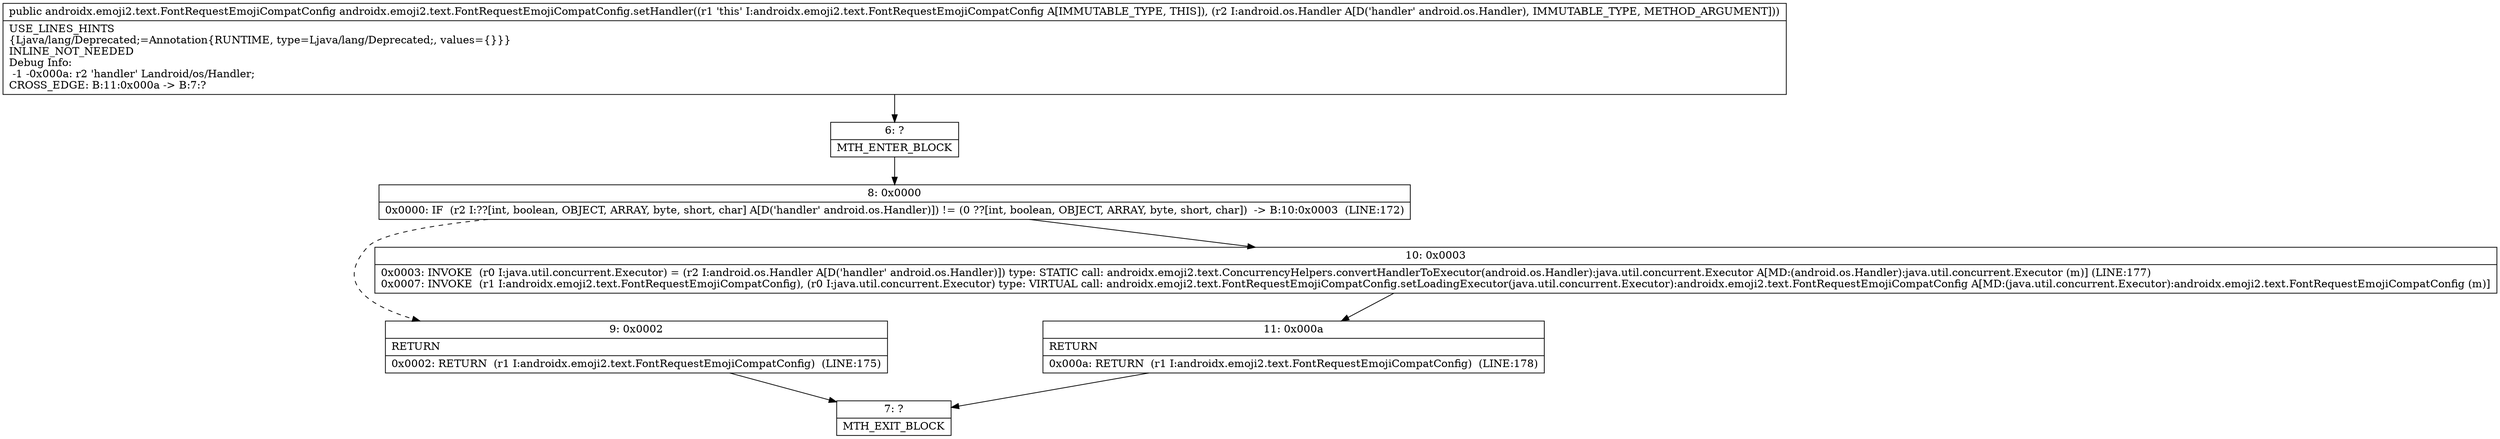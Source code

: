 digraph "CFG forandroidx.emoji2.text.FontRequestEmojiCompatConfig.setHandler(Landroid\/os\/Handler;)Landroidx\/emoji2\/text\/FontRequestEmojiCompatConfig;" {
Node_6 [shape=record,label="{6\:\ ?|MTH_ENTER_BLOCK\l}"];
Node_8 [shape=record,label="{8\:\ 0x0000|0x0000: IF  (r2 I:??[int, boolean, OBJECT, ARRAY, byte, short, char] A[D('handler' android.os.Handler)]) != (0 ??[int, boolean, OBJECT, ARRAY, byte, short, char])  \-\> B:10:0x0003  (LINE:172)\l}"];
Node_9 [shape=record,label="{9\:\ 0x0002|RETURN\l|0x0002: RETURN  (r1 I:androidx.emoji2.text.FontRequestEmojiCompatConfig)  (LINE:175)\l}"];
Node_7 [shape=record,label="{7\:\ ?|MTH_EXIT_BLOCK\l}"];
Node_10 [shape=record,label="{10\:\ 0x0003|0x0003: INVOKE  (r0 I:java.util.concurrent.Executor) = (r2 I:android.os.Handler A[D('handler' android.os.Handler)]) type: STATIC call: androidx.emoji2.text.ConcurrencyHelpers.convertHandlerToExecutor(android.os.Handler):java.util.concurrent.Executor A[MD:(android.os.Handler):java.util.concurrent.Executor (m)] (LINE:177)\l0x0007: INVOKE  (r1 I:androidx.emoji2.text.FontRequestEmojiCompatConfig), (r0 I:java.util.concurrent.Executor) type: VIRTUAL call: androidx.emoji2.text.FontRequestEmojiCompatConfig.setLoadingExecutor(java.util.concurrent.Executor):androidx.emoji2.text.FontRequestEmojiCompatConfig A[MD:(java.util.concurrent.Executor):androidx.emoji2.text.FontRequestEmojiCompatConfig (m)]\l}"];
Node_11 [shape=record,label="{11\:\ 0x000a|RETURN\l|0x000a: RETURN  (r1 I:androidx.emoji2.text.FontRequestEmojiCompatConfig)  (LINE:178)\l}"];
MethodNode[shape=record,label="{public androidx.emoji2.text.FontRequestEmojiCompatConfig androidx.emoji2.text.FontRequestEmojiCompatConfig.setHandler((r1 'this' I:androidx.emoji2.text.FontRequestEmojiCompatConfig A[IMMUTABLE_TYPE, THIS]), (r2 I:android.os.Handler A[D('handler' android.os.Handler), IMMUTABLE_TYPE, METHOD_ARGUMENT]))  | USE_LINES_HINTS\l\{Ljava\/lang\/Deprecated;=Annotation\{RUNTIME, type=Ljava\/lang\/Deprecated;, values=\{\}\}\}\lINLINE_NOT_NEEDED\lDebug Info:\l  \-1 \-0x000a: r2 'handler' Landroid\/os\/Handler;\lCROSS_EDGE: B:11:0x000a \-\> B:7:?\l}"];
MethodNode -> Node_6;Node_6 -> Node_8;
Node_8 -> Node_9[style=dashed];
Node_8 -> Node_10;
Node_9 -> Node_7;
Node_10 -> Node_11;
Node_11 -> Node_7;
}

